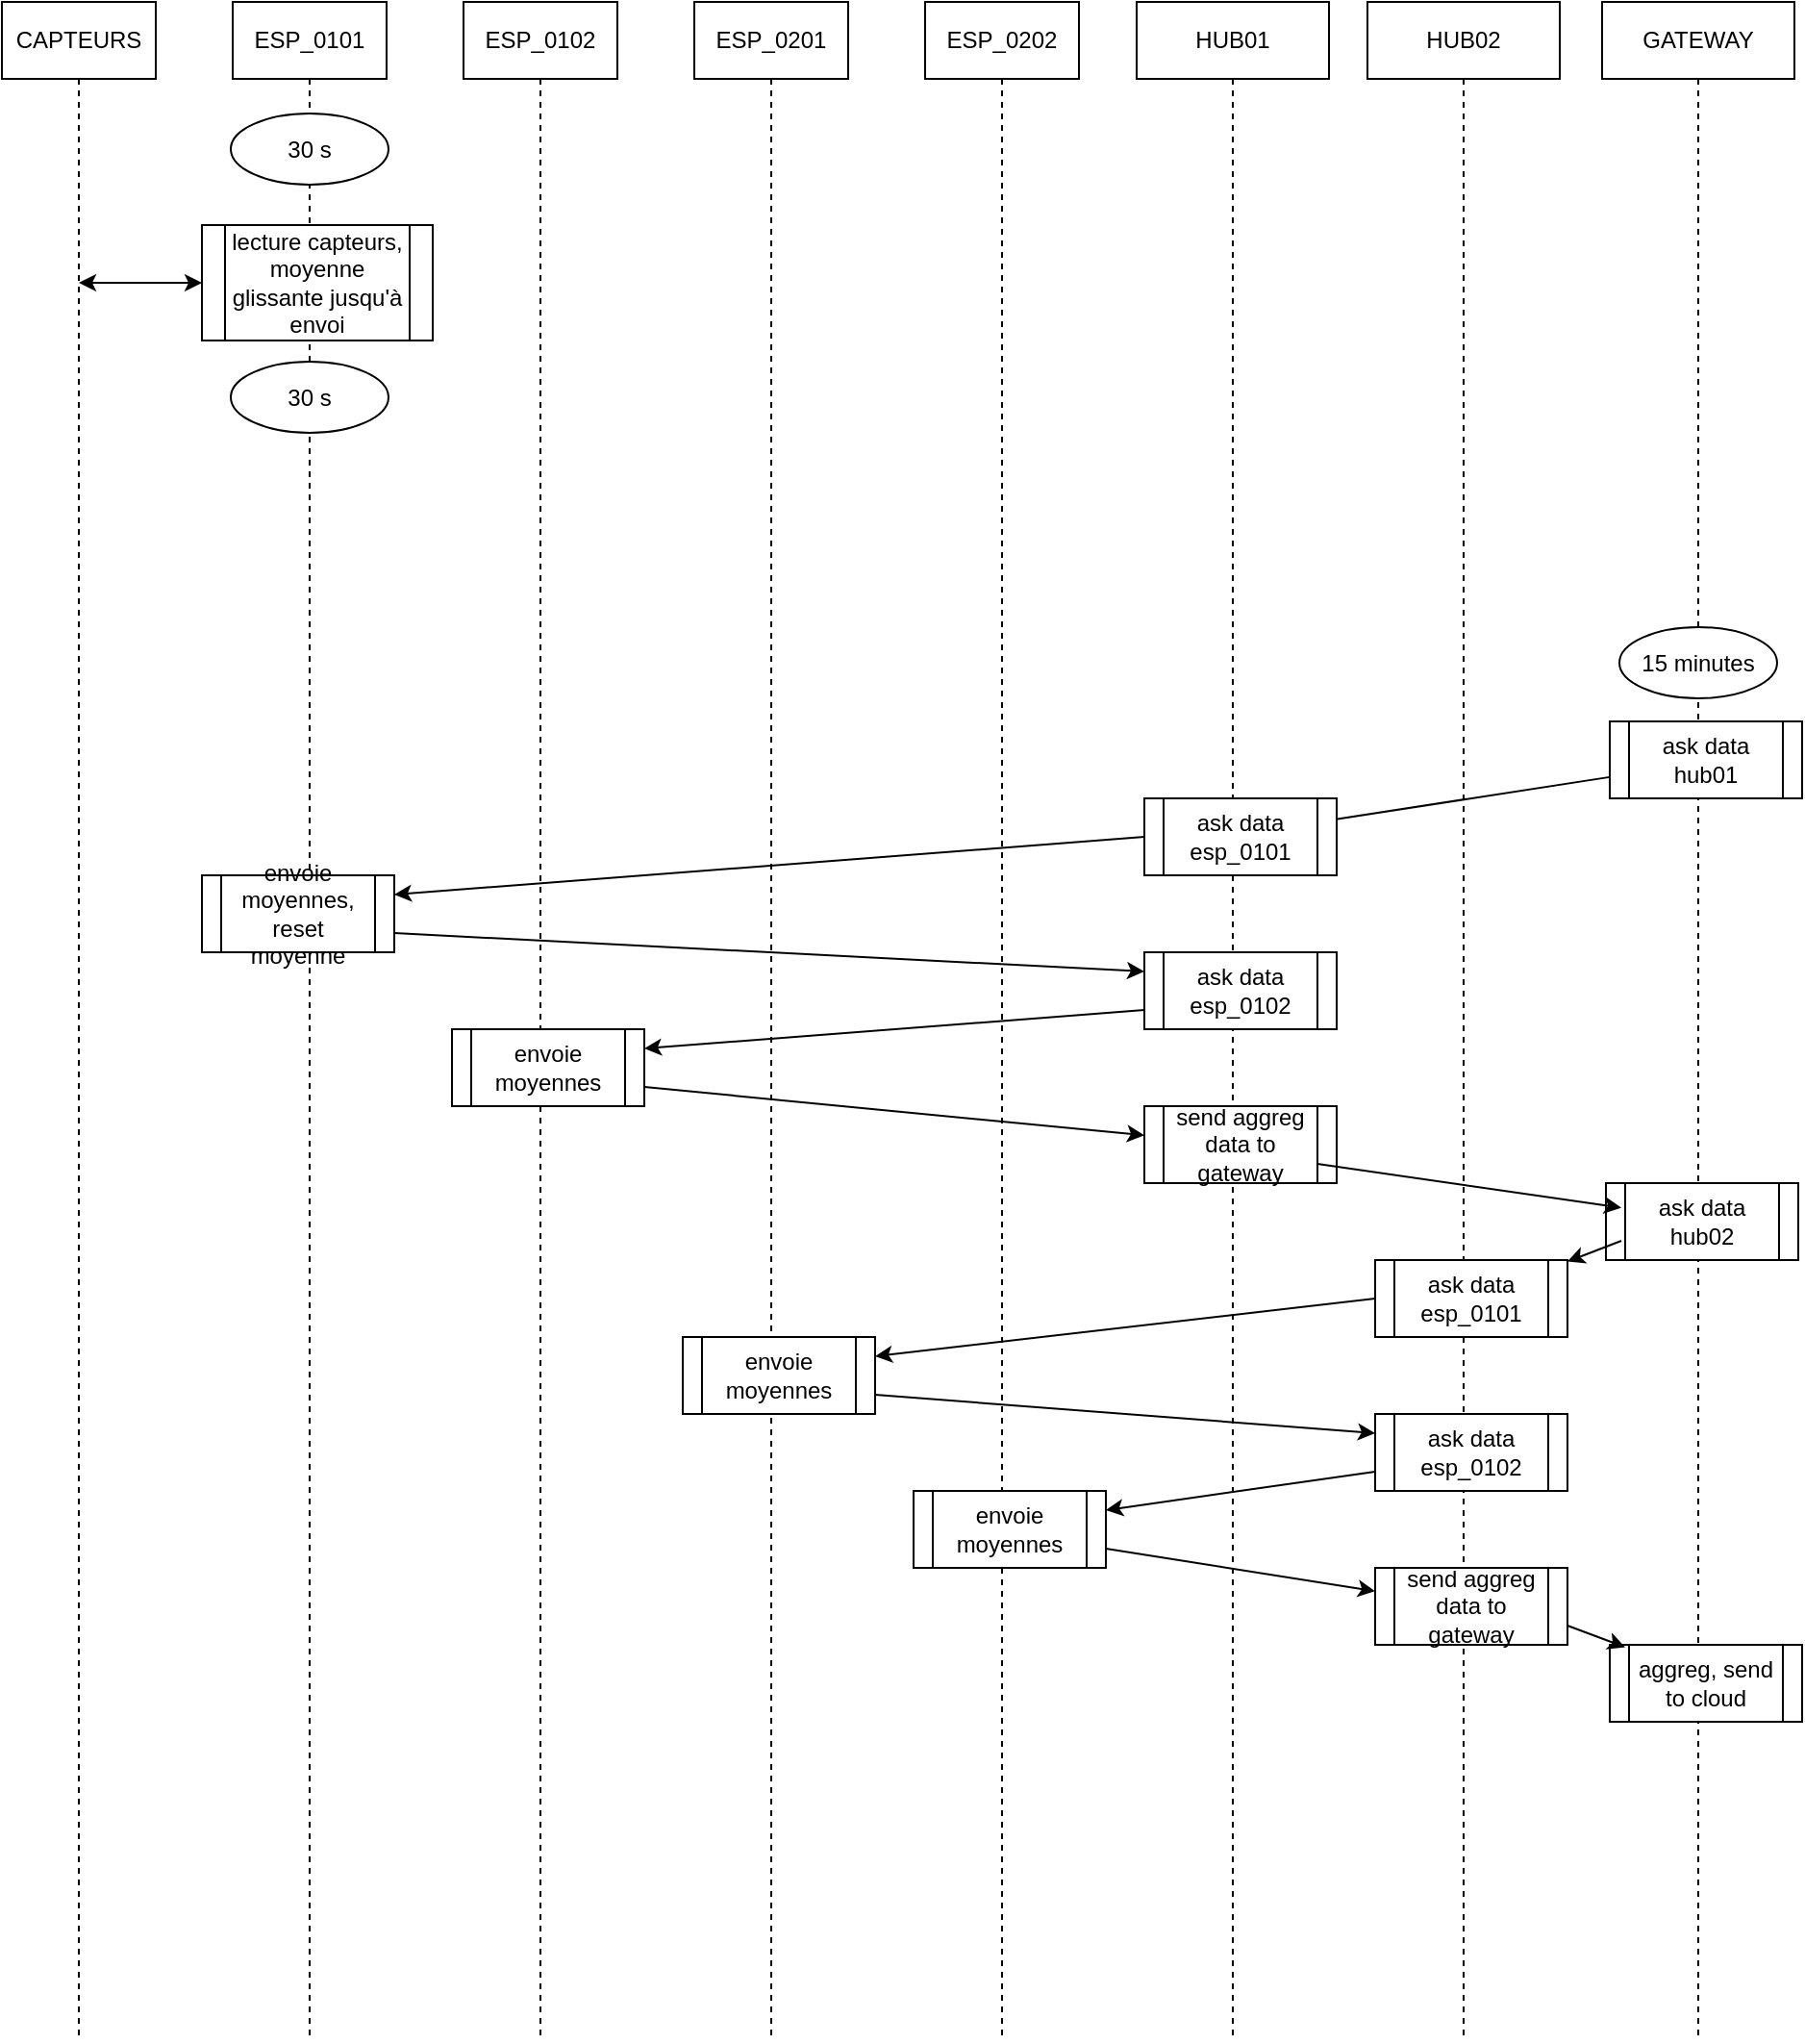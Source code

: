 <mxfile version="24.7.1" type="github">
  <diagram name="Page-1" id="2YBvvXClWsGukQMizWep">
    <mxGraphModel dx="1975" dy="1080" grid="0" gridSize="10" guides="1" tooltips="1" connect="1" arrows="1" fold="1" page="1" pageScale="1" pageWidth="850" pageHeight="1100" math="0" shadow="0">
      <root>
        <mxCell id="0" />
        <mxCell id="1" parent="0" />
        <mxCell id="aM9ryv3xv72pqoxQDRHE-1" value="CAPTEURS" style="shape=umlLifeline;perimeter=lifelinePerimeter;whiteSpace=wrap;html=1;container=0;dropTarget=0;collapsible=0;recursiveResize=0;outlineConnect=0;portConstraint=eastwest;newEdgeStyle={&quot;edgeStyle&quot;:&quot;elbowEdgeStyle&quot;,&quot;elbow&quot;:&quot;vertical&quot;,&quot;curved&quot;:0,&quot;rounded&quot;:0};" parent="1" vertex="1">
          <mxGeometry x="80" y="40" width="80" height="1060" as="geometry" />
        </mxCell>
        <mxCell id="aM9ryv3xv72pqoxQDRHE-5" value="ESP_0101" style="shape=umlLifeline;perimeter=lifelinePerimeter;whiteSpace=wrap;html=1;container=0;dropTarget=0;collapsible=0;recursiveResize=0;outlineConnect=0;portConstraint=eastwest;newEdgeStyle={&quot;edgeStyle&quot;:&quot;elbowEdgeStyle&quot;,&quot;elbow&quot;:&quot;vertical&quot;,&quot;curved&quot;:0,&quot;rounded&quot;:0};" parent="1" vertex="1">
          <mxGeometry x="200" y="40" width="80" height="1060" as="geometry" />
        </mxCell>
        <mxCell id="mSwZzA8xZLnXlub7NaoQ-1" value="&lt;div&gt;HUB01&lt;/div&gt;" style="shape=umlLifeline;perimeter=lifelinePerimeter;whiteSpace=wrap;html=1;container=0;dropTarget=0;collapsible=0;recursiveResize=0;outlineConnect=0;portConstraint=eastwest;newEdgeStyle={&quot;edgeStyle&quot;:&quot;elbowEdgeStyle&quot;,&quot;elbow&quot;:&quot;vertical&quot;,&quot;curved&quot;:0,&quot;rounded&quot;:0};" vertex="1" parent="1">
          <mxGeometry x="670" y="40" width="100" height="1060" as="geometry" />
        </mxCell>
        <mxCell id="mSwZzA8xZLnXlub7NaoQ-3" value="&lt;div&gt;ESP_0102&lt;/div&gt;" style="shape=umlLifeline;perimeter=lifelinePerimeter;whiteSpace=wrap;html=1;container=0;dropTarget=0;collapsible=0;recursiveResize=0;outlineConnect=0;portConstraint=eastwest;newEdgeStyle={&quot;edgeStyle&quot;:&quot;elbowEdgeStyle&quot;,&quot;elbow&quot;:&quot;vertical&quot;,&quot;curved&quot;:0,&quot;rounded&quot;:0};" vertex="1" parent="1">
          <mxGeometry x="320" y="40" width="80" height="1060" as="geometry" />
        </mxCell>
        <mxCell id="mSwZzA8xZLnXlub7NaoQ-5" value="ESP_0201" style="shape=umlLifeline;perimeter=lifelinePerimeter;whiteSpace=wrap;html=1;container=0;dropTarget=0;collapsible=0;recursiveResize=0;outlineConnect=0;portConstraint=eastwest;newEdgeStyle={&quot;edgeStyle&quot;:&quot;elbowEdgeStyle&quot;,&quot;elbow&quot;:&quot;vertical&quot;,&quot;curved&quot;:0,&quot;rounded&quot;:0};" vertex="1" parent="1">
          <mxGeometry x="440" y="40" width="80" height="1060" as="geometry" />
        </mxCell>
        <mxCell id="mSwZzA8xZLnXlub7NaoQ-7" value="&lt;div&gt;ESP_0202&lt;/div&gt;" style="shape=umlLifeline;perimeter=lifelinePerimeter;whiteSpace=wrap;html=1;container=0;dropTarget=0;collapsible=0;recursiveResize=0;outlineConnect=0;portConstraint=eastwest;newEdgeStyle={&quot;edgeStyle&quot;:&quot;elbowEdgeStyle&quot;,&quot;elbow&quot;:&quot;vertical&quot;,&quot;curved&quot;:0,&quot;rounded&quot;:0};" vertex="1" parent="1">
          <mxGeometry x="560" y="40" width="80" height="1060" as="geometry" />
        </mxCell>
        <mxCell id="mSwZzA8xZLnXlub7NaoQ-9" value="&lt;div&gt;HUB02&lt;/div&gt;" style="shape=umlLifeline;perimeter=lifelinePerimeter;whiteSpace=wrap;html=1;container=0;dropTarget=0;collapsible=0;recursiveResize=0;outlineConnect=0;portConstraint=eastwest;newEdgeStyle={&quot;edgeStyle&quot;:&quot;elbowEdgeStyle&quot;,&quot;elbow&quot;:&quot;vertical&quot;,&quot;curved&quot;:0,&quot;rounded&quot;:0};" vertex="1" parent="1">
          <mxGeometry x="790" y="40" width="100" height="1060" as="geometry" />
        </mxCell>
        <mxCell id="mSwZzA8xZLnXlub7NaoQ-11" value="GATEWAY" style="shape=umlLifeline;perimeter=lifelinePerimeter;whiteSpace=wrap;html=1;container=0;dropTarget=0;collapsible=0;recursiveResize=0;outlineConnect=0;portConstraint=eastwest;newEdgeStyle={&quot;edgeStyle&quot;:&quot;elbowEdgeStyle&quot;,&quot;elbow&quot;:&quot;vertical&quot;,&quot;curved&quot;:0,&quot;rounded&quot;:0};" vertex="1" parent="1">
          <mxGeometry x="912" y="40" width="100" height="1060" as="geometry" />
        </mxCell>
        <mxCell id="mSwZzA8xZLnXlub7NaoQ-14" value="" style="endArrow=classic;html=1;rounded=0;" edge="1" parent="1">
          <mxGeometry width="50" height="50" relative="1" as="geometry">
            <mxPoint x="924" y="441.692" as="sourcePoint" />
            <mxPoint x="764" y="466.308" as="targetPoint" />
          </mxGeometry>
        </mxCell>
        <mxCell id="mSwZzA8xZLnXlub7NaoQ-16" value="ask data hub01" style="shape=process;whiteSpace=wrap;html=1;backgroundOutline=1;" vertex="1" parent="1">
          <mxGeometry x="916" y="414" width="100" height="40" as="geometry" />
        </mxCell>
        <mxCell id="mSwZzA8xZLnXlub7NaoQ-17" value="&lt;div&gt;ask data esp_0101&lt;/div&gt;" style="shape=process;whiteSpace=wrap;html=1;backgroundOutline=1;" vertex="1" parent="1">
          <mxGeometry x="674" y="454" width="100" height="40" as="geometry" />
        </mxCell>
        <mxCell id="mSwZzA8xZLnXlub7NaoQ-19" value="&lt;div&gt;envoie moyennes, reset moyenne&lt;br&gt;&lt;/div&gt;" style="shape=process;whiteSpace=wrap;html=1;backgroundOutline=1;" vertex="1" parent="1">
          <mxGeometry x="184" y="494" width="100" height="40" as="geometry" />
        </mxCell>
        <mxCell id="mSwZzA8xZLnXlub7NaoQ-21" value="" style="endArrow=classic;html=1;rounded=0;entryX=1;entryY=0.25;entryDx=0;entryDy=0;exitX=0;exitY=0.5;exitDx=0;exitDy=0;" edge="1" parent="1" source="mSwZzA8xZLnXlub7NaoQ-17" target="mSwZzA8xZLnXlub7NaoQ-19">
          <mxGeometry width="50" height="50" relative="1" as="geometry">
            <mxPoint x="964" y="448" as="sourcePoint" />
            <mxPoint x="794" y="460" as="targetPoint" />
          </mxGeometry>
        </mxCell>
        <mxCell id="mSwZzA8xZLnXlub7NaoQ-22" value="&lt;div&gt;ask data esp_0102&lt;/div&gt;" style="shape=process;whiteSpace=wrap;html=1;backgroundOutline=1;" vertex="1" parent="1">
          <mxGeometry x="674" y="534" width="100" height="40" as="geometry" />
        </mxCell>
        <mxCell id="mSwZzA8xZLnXlub7NaoQ-24" value="envoie moyennes" style="shape=process;whiteSpace=wrap;html=1;backgroundOutline=1;" vertex="1" parent="1">
          <mxGeometry x="314" y="574" width="100" height="40" as="geometry" />
        </mxCell>
        <mxCell id="mSwZzA8xZLnXlub7NaoQ-25" value="send aggreg data to gateway" style="shape=process;whiteSpace=wrap;html=1;backgroundOutline=1;" vertex="1" parent="1">
          <mxGeometry x="674" y="614" width="100" height="40" as="geometry" />
        </mxCell>
        <mxCell id="mSwZzA8xZLnXlub7NaoQ-26" value="&lt;div&gt;ask data hub02&lt;/div&gt;" style="shape=process;whiteSpace=wrap;html=1;backgroundOutline=1;" vertex="1" parent="1">
          <mxGeometry x="914" y="654" width="100" height="40" as="geometry" />
        </mxCell>
        <mxCell id="mSwZzA8xZLnXlub7NaoQ-27" value="" style="endArrow=classic;html=1;rounded=0;entryX=0;entryY=0.25;entryDx=0;entryDy=0;exitX=1;exitY=0.75;exitDx=0;exitDy=0;" edge="1" parent="1" source="mSwZzA8xZLnXlub7NaoQ-19" target="mSwZzA8xZLnXlub7NaoQ-22">
          <mxGeometry width="50" height="50" relative="1" as="geometry">
            <mxPoint x="694" y="464" as="sourcePoint" />
            <mxPoint x="304" y="484" as="targetPoint" />
          </mxGeometry>
        </mxCell>
        <mxCell id="mSwZzA8xZLnXlub7NaoQ-28" value="" style="endArrow=classic;html=1;rounded=0;entryX=1;entryY=0.25;entryDx=0;entryDy=0;exitX=0;exitY=0.75;exitDx=0;exitDy=0;" edge="1" parent="1" source="mSwZzA8xZLnXlub7NaoQ-22" target="mSwZzA8xZLnXlub7NaoQ-24">
          <mxGeometry width="50" height="50" relative="1" as="geometry">
            <mxPoint x="704" y="474" as="sourcePoint" />
            <mxPoint x="314" y="494" as="targetPoint" />
          </mxGeometry>
        </mxCell>
        <mxCell id="mSwZzA8xZLnXlub7NaoQ-29" value="" style="endArrow=classic;html=1;rounded=0;exitX=1;exitY=0.75;exitDx=0;exitDy=0;" edge="1" parent="1" source="mSwZzA8xZLnXlub7NaoQ-24" target="mSwZzA8xZLnXlub7NaoQ-25">
          <mxGeometry width="50" height="50" relative="1" as="geometry">
            <mxPoint x="714" y="484" as="sourcePoint" />
            <mxPoint x="324" y="504" as="targetPoint" />
          </mxGeometry>
        </mxCell>
        <mxCell id="mSwZzA8xZLnXlub7NaoQ-30" value="" style="endArrow=classic;html=1;rounded=0;exitX=1;exitY=0.75;exitDx=0;exitDy=0;" edge="1" parent="1">
          <mxGeometry width="50" height="50" relative="1" as="geometry">
            <mxPoint x="764" y="644" as="sourcePoint" />
            <mxPoint x="922" y="666.788" as="targetPoint" />
          </mxGeometry>
        </mxCell>
        <mxCell id="mSwZzA8xZLnXlub7NaoQ-35" value="" style="endArrow=classic;html=1;rounded=0;exitX=0;exitY=0.75;exitDx=0;exitDy=0;" edge="1" parent="1" target="mSwZzA8xZLnXlub7NaoQ-37">
          <mxGeometry width="50" height="50" relative="1" as="geometry">
            <mxPoint x="922" y="684" as="sourcePoint" />
            <mxPoint x="654" y="754" as="targetPoint" />
          </mxGeometry>
        </mxCell>
        <mxCell id="mSwZzA8xZLnXlub7NaoQ-37" value="&lt;div&gt;ask data esp_0101&lt;/div&gt;" style="shape=process;whiteSpace=wrap;html=1;backgroundOutline=1;" vertex="1" parent="1">
          <mxGeometry x="794" y="694" width="100" height="40" as="geometry" />
        </mxCell>
        <mxCell id="mSwZzA8xZLnXlub7NaoQ-38" value="&lt;div&gt;envoie moyennes&lt;br&gt;&lt;/div&gt;" style="shape=process;whiteSpace=wrap;html=1;backgroundOutline=1;" vertex="1" parent="1">
          <mxGeometry x="434" y="734" width="100" height="40" as="geometry" />
        </mxCell>
        <mxCell id="mSwZzA8xZLnXlub7NaoQ-39" value="" style="endArrow=classic;html=1;rounded=0;entryX=1;entryY=0.25;entryDx=0;entryDy=0;exitX=0;exitY=0.5;exitDx=0;exitDy=0;" edge="1" parent="1" source="mSwZzA8xZLnXlub7NaoQ-37" target="mSwZzA8xZLnXlub7NaoQ-38">
          <mxGeometry width="50" height="50" relative="1" as="geometry">
            <mxPoint x="964" y="738" as="sourcePoint" />
            <mxPoint x="794" y="750" as="targetPoint" />
          </mxGeometry>
        </mxCell>
        <mxCell id="mSwZzA8xZLnXlub7NaoQ-40" value="&lt;div&gt;ask data esp_0102&lt;/div&gt;" style="shape=process;whiteSpace=wrap;html=1;backgroundOutline=1;" vertex="1" parent="1">
          <mxGeometry x="794" y="774" width="100" height="40" as="geometry" />
        </mxCell>
        <mxCell id="mSwZzA8xZLnXlub7NaoQ-41" value="envoie moyennes" style="shape=process;whiteSpace=wrap;html=1;backgroundOutline=1;" vertex="1" parent="1">
          <mxGeometry x="554" y="814" width="100" height="40" as="geometry" />
        </mxCell>
        <mxCell id="mSwZzA8xZLnXlub7NaoQ-42" value="send aggreg data to gateway" style="shape=process;whiteSpace=wrap;html=1;backgroundOutline=1;" vertex="1" parent="1">
          <mxGeometry x="794" y="854" width="100" height="40" as="geometry" />
        </mxCell>
        <mxCell id="mSwZzA8xZLnXlub7NaoQ-43" value="aggreg, send to cloud" style="shape=process;whiteSpace=wrap;html=1;backgroundOutline=1;" vertex="1" parent="1">
          <mxGeometry x="916" y="894" width="100" height="40" as="geometry" />
        </mxCell>
        <mxCell id="mSwZzA8xZLnXlub7NaoQ-44" value="" style="endArrow=classic;html=1;rounded=0;entryX=0;entryY=0.25;entryDx=0;entryDy=0;exitX=1;exitY=0.75;exitDx=0;exitDy=0;" edge="1" parent="1" source="mSwZzA8xZLnXlub7NaoQ-38" target="mSwZzA8xZLnXlub7NaoQ-40">
          <mxGeometry width="50" height="50" relative="1" as="geometry">
            <mxPoint x="694" y="754" as="sourcePoint" />
            <mxPoint x="304" y="774" as="targetPoint" />
          </mxGeometry>
        </mxCell>
        <mxCell id="mSwZzA8xZLnXlub7NaoQ-45" value="" style="endArrow=classic;html=1;rounded=0;entryX=1;entryY=0.25;entryDx=0;entryDy=0;exitX=0;exitY=0.75;exitDx=0;exitDy=0;" edge="1" parent="1" source="mSwZzA8xZLnXlub7NaoQ-40" target="mSwZzA8xZLnXlub7NaoQ-41">
          <mxGeometry width="50" height="50" relative="1" as="geometry">
            <mxPoint x="704" y="764" as="sourcePoint" />
            <mxPoint x="314" y="784" as="targetPoint" />
          </mxGeometry>
        </mxCell>
        <mxCell id="mSwZzA8xZLnXlub7NaoQ-46" value="" style="endArrow=classic;html=1;rounded=0;exitX=1;exitY=0.75;exitDx=0;exitDy=0;" edge="1" parent="1" source="mSwZzA8xZLnXlub7NaoQ-41" target="mSwZzA8xZLnXlub7NaoQ-42">
          <mxGeometry width="50" height="50" relative="1" as="geometry">
            <mxPoint x="714" y="774" as="sourcePoint" />
            <mxPoint x="324" y="794" as="targetPoint" />
          </mxGeometry>
        </mxCell>
        <mxCell id="mSwZzA8xZLnXlub7NaoQ-47" value="" style="endArrow=classic;html=1;rounded=0;exitX=1;exitY=0.75;exitDx=0;exitDy=0;" edge="1" parent="1" source="mSwZzA8xZLnXlub7NaoQ-42">
          <mxGeometry width="50" height="50" relative="1" as="geometry">
            <mxPoint x="694" y="784" as="sourcePoint" />
            <mxPoint x="924" y="895.25" as="targetPoint" />
          </mxGeometry>
        </mxCell>
        <mxCell id="mSwZzA8xZLnXlub7NaoQ-48" value="lecture capteurs, moyenne glissante jusqu&#39;à envoi" style="shape=process;whiteSpace=wrap;html=1;backgroundOutline=1;" vertex="1" parent="1">
          <mxGeometry x="184" y="156" width="120" height="60" as="geometry" />
        </mxCell>
        <mxCell id="mSwZzA8xZLnXlub7NaoQ-50" value="30 s" style="ellipse;whiteSpace=wrap;html=1;" vertex="1" parent="1">
          <mxGeometry x="199" y="98" width="82" height="37" as="geometry" />
        </mxCell>
        <mxCell id="mSwZzA8xZLnXlub7NaoQ-51" value="15 minutes" style="ellipse;whiteSpace=wrap;html=1;" vertex="1" parent="1">
          <mxGeometry x="921" y="365" width="82" height="37" as="geometry" />
        </mxCell>
        <mxCell id="mSwZzA8xZLnXlub7NaoQ-52" value="" style="endArrow=classic;startArrow=classic;html=1;rounded=0;entryX=0;entryY=0.5;entryDx=0;entryDy=0;" edge="1" parent="1" source="aM9ryv3xv72pqoxQDRHE-1" target="mSwZzA8xZLnXlub7NaoQ-48">
          <mxGeometry width="50" height="50" relative="1" as="geometry">
            <mxPoint x="108" y="232" as="sourcePoint" />
            <mxPoint x="158" y="182" as="targetPoint" />
          </mxGeometry>
        </mxCell>
        <mxCell id="mSwZzA8xZLnXlub7NaoQ-53" value="30 s" style="ellipse;whiteSpace=wrap;html=1;" vertex="1" parent="1">
          <mxGeometry x="199" y="227" width="82" height="37" as="geometry" />
        </mxCell>
      </root>
    </mxGraphModel>
  </diagram>
</mxfile>
